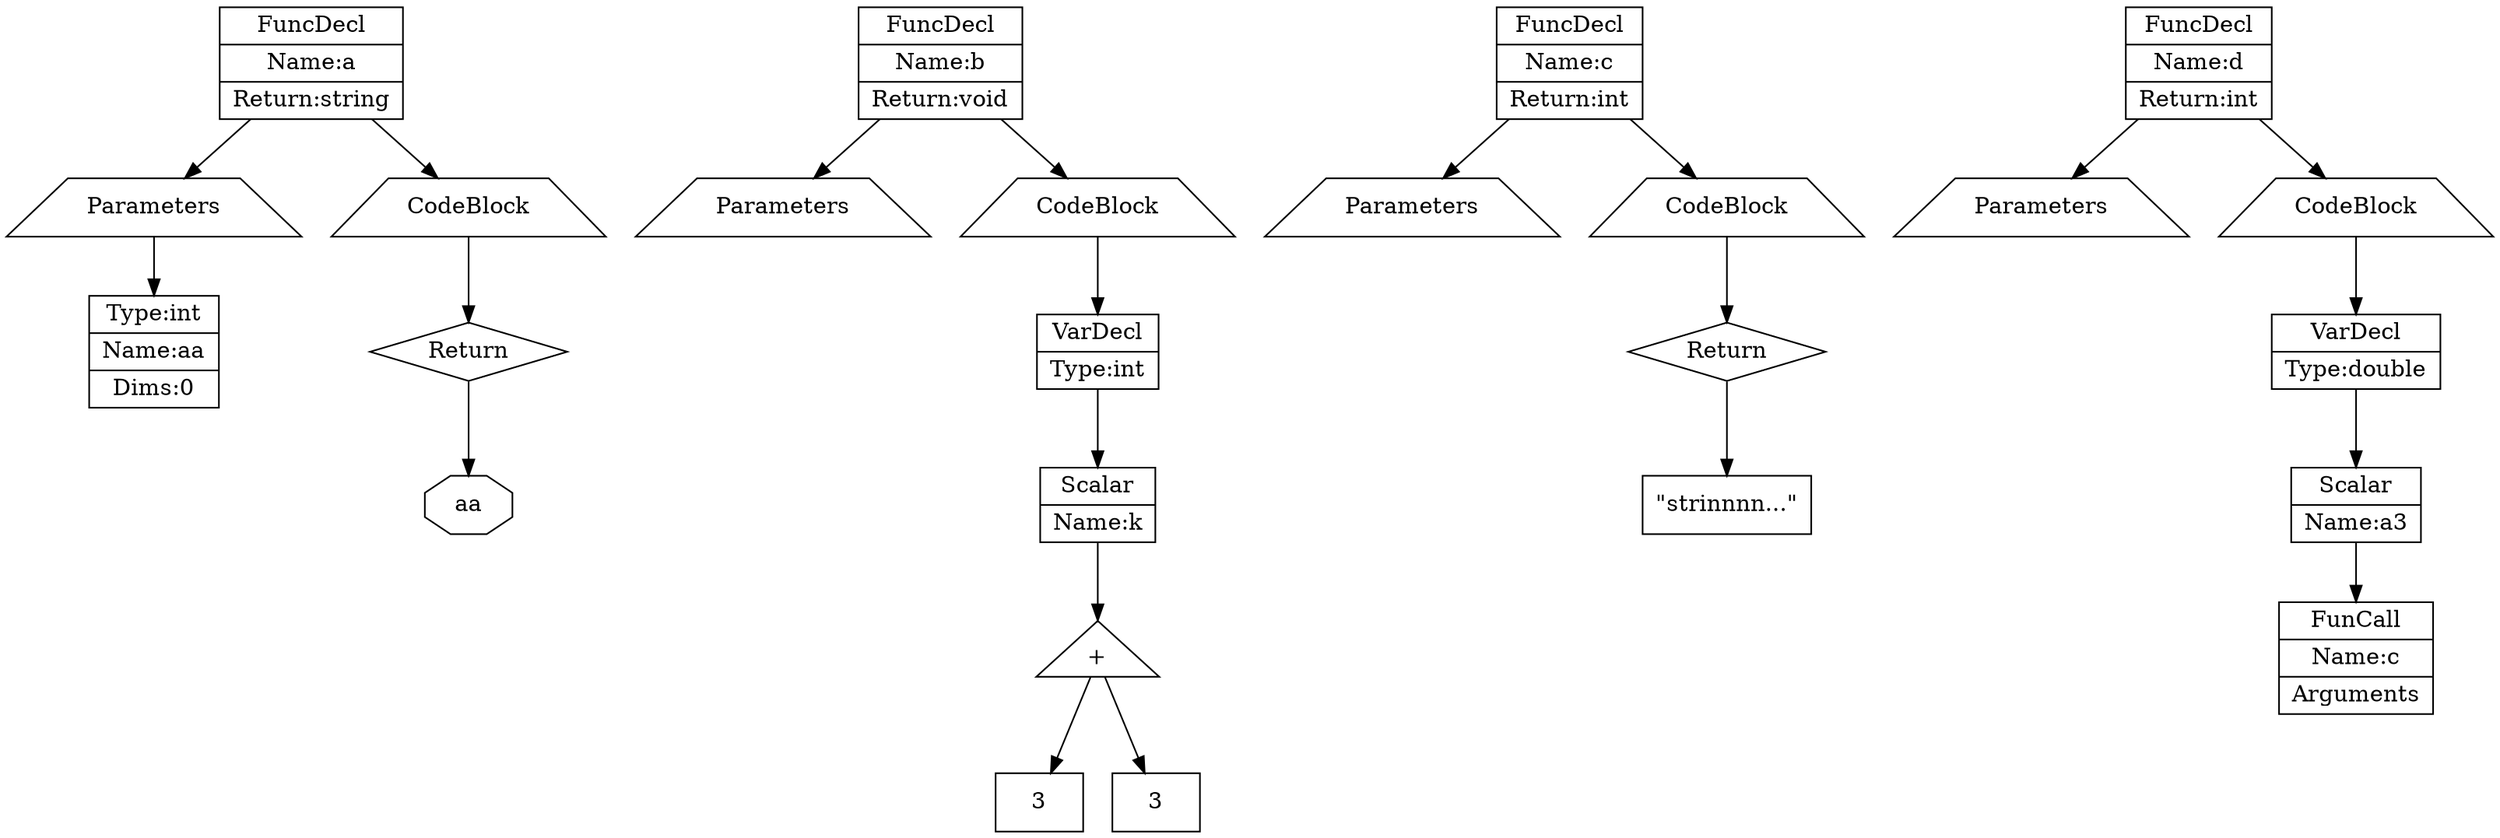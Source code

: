 digraph AstGraph {
	title = "This is the AST of Astzin";
	"0x1664be0" [shape=record, label="{FuncDecl|Name:a|Return:string}"];
	"0x1664be0" -> "0x1664be0_params";
	"0x1664be0_params" [shape=trapezium, label="Parameters"];
	"0x1664be0_params" -> "0x1664790";
	"0x1664790" [shape=record, label="{Type:int|Name:aa|Dims:0}"];
	"0x1664be0" -> "0x1664730";
	"0x1664730" [shape=trapezium, label="CodeBlock"];
	"0x1664730" -> "0x1664680";
	"0x1664680" [shape=diamond, label="Return"];
	"0x1664680" -> "0x1664630";
	"0x1664630" [shape=octagon, label="aa"];
	"0x1665050" [shape=record, label="{FuncDecl|Name:b|Return:void}"];
	"0x1665050" -> "0x1665050_params";
	"0x1665050_params" [shape=trapezium, label="Parameters"];
	"0x1665050" -> "0x1664f80";
	"0x1664f80" [shape=trapezium, label="CodeBlock"];
	"0x1664f80" -> "0x1664ec0";
	"0x1664ec0" [shape=record, label="{VarDecl|Type:int}"];
	"0x1664ec0" -> "0x1664dc0";
	"0x1664dc0" [shape=record, label="{Scalar|Name:k}"];
	"0x1664dc0" -> "0x1660380";
	"0x1660380" [shape=triangle, label="+"];
	"0x1660380" -> "0x1664cf0";
	"0x1660380" -> "0x1664d10";
	"0x1664cf0" [shape=rect, label="3"];
	"0x1664d10" [shape=rect, label="3"];
	"0x1665310" [shape=record, label="{FuncDecl|Name:c|Return:int}"];
	"0x1665310" -> "0x1665310_params";
	"0x1665310_params" [shape=trapezium, label="Parameters"];
	"0x1665310" -> "0x1665240";
	"0x1665240" [shape=trapezium, label="CodeBlock"];
	"0x1665240" -> "0x1665190";
	"0x1665190" [shape=diamond, label="Return"];
	"0x1665190" -> "0x1665170";
	"0x1665170" [shape=rect, label="\"strinnnn...\""];
	"0x1665a70" [shape=record, label="{FuncDecl|Name:d|Return:int}"];
	"0x1665a70" -> "0x1665a70_params";
	"0x1665a70_params" [shape=trapezium, label="Parameters"];
	"0x1665a70" -> "0x1664a60";
	"0x1664a60" [shape=trapezium, label="CodeBlock"];
	"0x1664a60" -> "0x16649a0";
	"0x16649a0" [shape=record, label="{VarDecl|Type:double}"];
	"0x16649a0" -> "0x16648a0";
	"0x16648a0" [shape=record, label="{Scalar|Name:a3}"];
	"0x16648a0" -> "0x1664490";
	"0x1664490" [shape=record, label="{FunCall|Name:c|Arguments}"];
}

